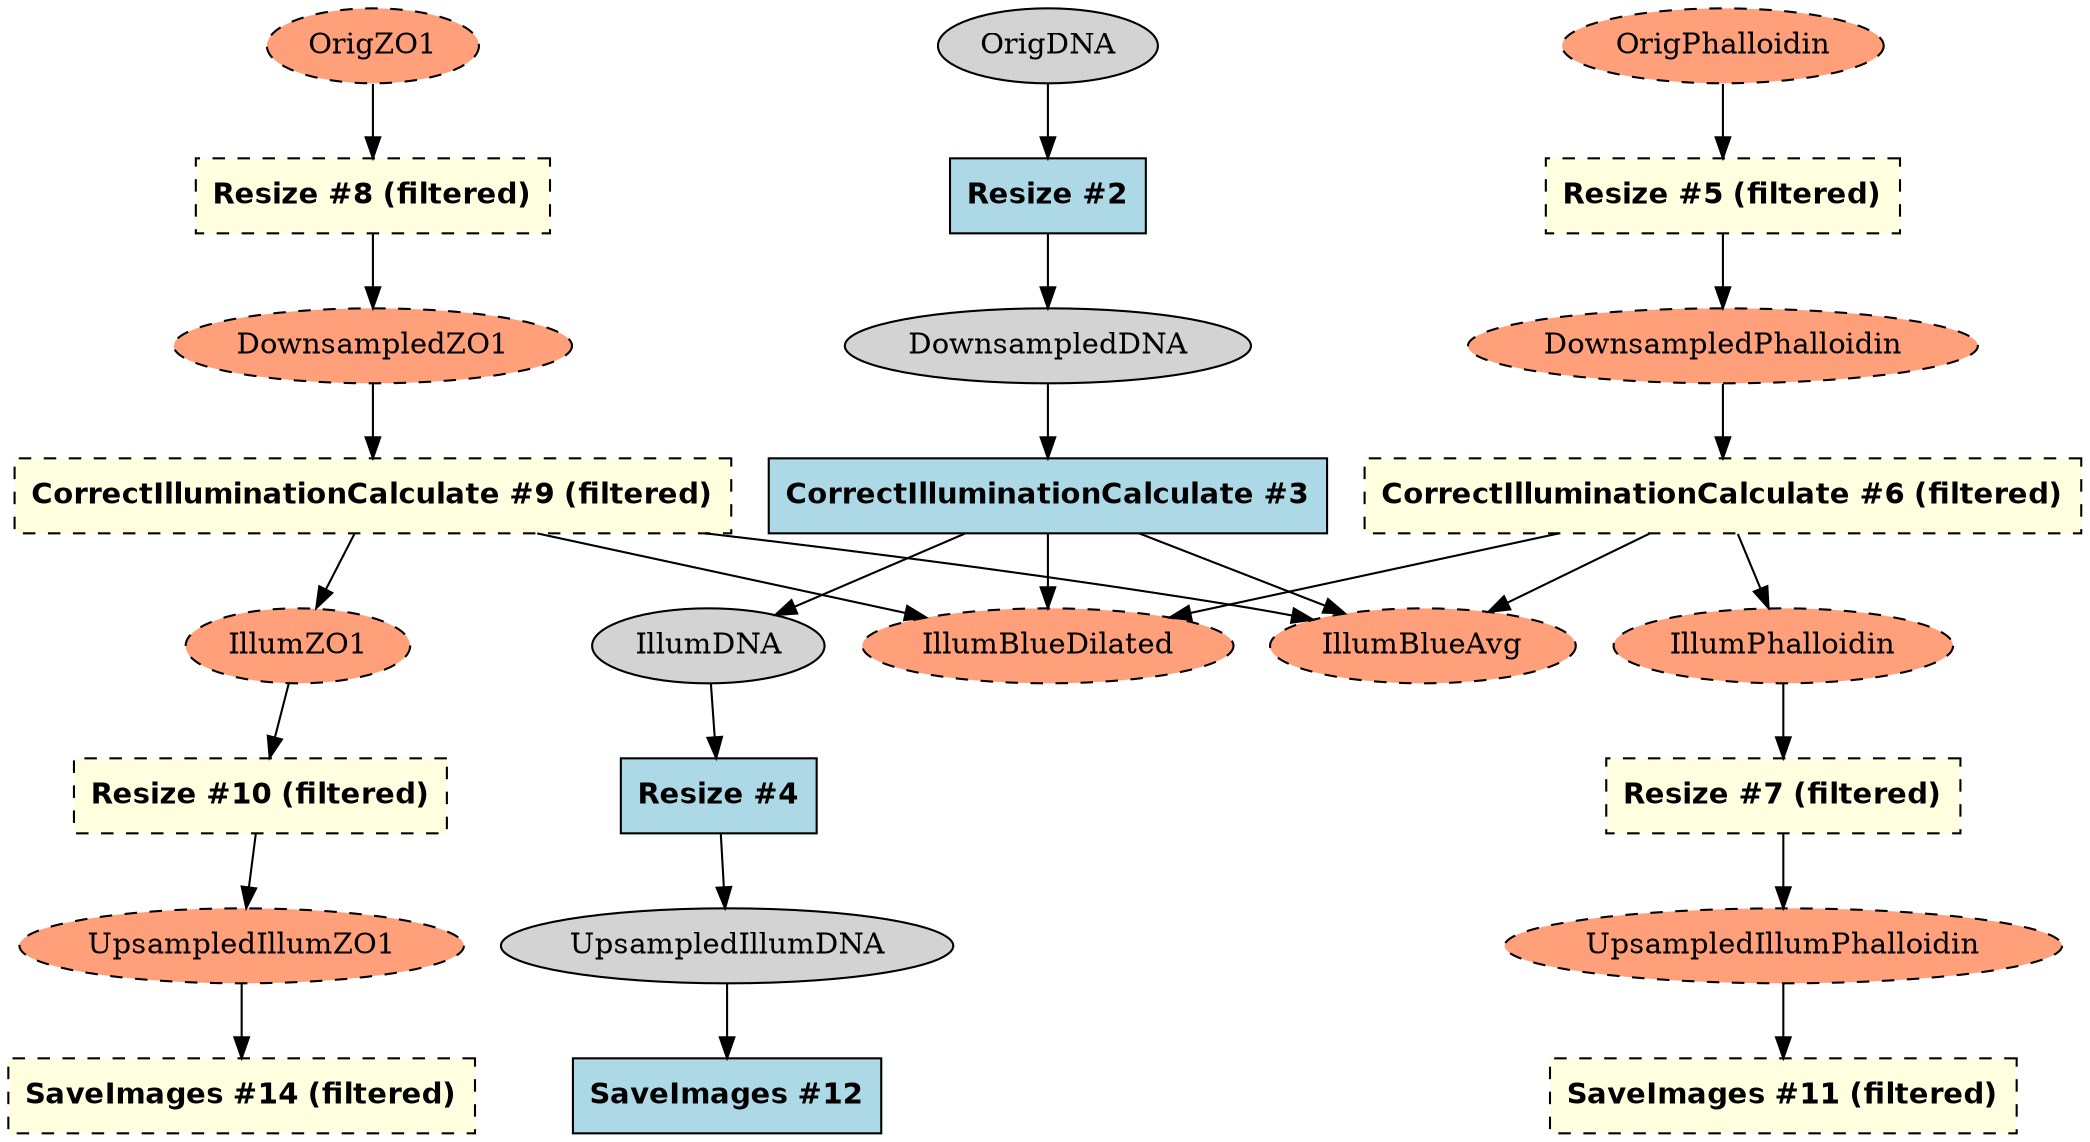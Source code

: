 strict digraph {
CorrectIlluminationCalculate_2ab137a7 [type=module, label="CorrectIlluminationCalculate #6 (filtered)", module_name=CorrectIlluminationCalculate, module_num=6, original_num=6, stable_id="CorrectIlluminationCalculate_2ab137a7", enabled=True, filtered=True, shape=box, style="filled,dashed", fontname="Helvetica-Bold", fillcolor=lightyellow];
CorrectIlluminationCalculate_cd0871b [type=module, label="CorrectIlluminationCalculate #9 (filtered)", module_name=CorrectIlluminationCalculate, module_num=9, original_num=9, stable_id="CorrectIlluminationCalculate_cd0871b", enabled=True, filtered=True, shape=box, style="filled,dashed", fontname="Helvetica-Bold", fillcolor=lightyellow];
CorrectIlluminationCalculate_e3750f2a [type=module, label="CorrectIlluminationCalculate #3", module_name=CorrectIlluminationCalculate, module_num=3, original_num=3, stable_id="CorrectIlluminationCalculate_e3750f2a", enabled=True, shape=box, style=filled, fontname="Helvetica-Bold", fillcolor=lightblue];
Resize_32606b38 [type=module, label="Resize #2", module_name=Resize, module_num=2, original_num=2, stable_id="Resize_32606b38", enabled=True, shape=box, style=filled, fontname="Helvetica-Bold", fillcolor=lightblue];
Resize_6f9ec43f [type=module, label="Resize #10 (filtered)", module_name=Resize, module_num=10, original_num=10, stable_id="Resize_6f9ec43f", enabled=True, filtered=True, shape=box, style="filled,dashed", fontname="Helvetica-Bold", fillcolor=lightyellow];
Resize_9779805 [type=module, label="Resize #5 (filtered)", module_name=Resize, module_num=5, original_num=5, stable_id="Resize_9779805", enabled=True, filtered=True, shape=box, style="filled,dashed", fontname="Helvetica-Bold", fillcolor=lightyellow];
Resize_a3b11500 [type=module, label="Resize #4", module_name=Resize, module_num=4, original_num=4, stable_id="Resize_a3b11500", enabled=True, shape=box, style=filled, fontname="Helvetica-Bold", fillcolor=lightblue];
Resize_b00c8387 [type=module, label="Resize #8 (filtered)", module_name=Resize, module_num=8, original_num=8, stable_id="Resize_b00c8387", enabled=True, filtered=True, shape=box, style="filled,dashed", fontname="Helvetica-Bold", fillcolor=lightyellow];
Resize_fd94763b [type=module, label="Resize #7 (filtered)", module_name=Resize, module_num=7, original_num=7, stable_id="Resize_fd94763b", enabled=True, filtered=True, shape=box, style="filled,dashed", fontname="Helvetica-Bold", fillcolor=lightyellow];
SaveImages_392621f0 [type=module, label="SaveImages #11 (filtered)", module_name=SaveImages, module_num=11, original_num=11, stable_id="SaveImages_392621f0", enabled=True, filtered=True, shape=box, style="filled,dashed", fontname="Helvetica-Bold", fillcolor=lightyellow];
SaveImages_46180921 [type=module, label="SaveImages #14 (filtered)", module_name=SaveImages, module_num=14, original_num=14, stable_id="SaveImages_46180921", enabled=True, filtered=True, shape=box, style="filled,dashed", fontname="Helvetica-Bold", fillcolor=lightyellow];
SaveImages_4cf7a938 [type=module, label="SaveImages #12", module_name=SaveImages, module_num=12, original_num=12, stable_id="SaveImages_4cf7a938", enabled=True, shape=box, style=filled, fontname="Helvetica-Bold", fillcolor=lightblue];
image__DownsampledDNA [type=image, label=DownsampledDNA, shape=ellipse, style=filled, fillcolor=lightgray];
image__DownsampledPhalloidin [type=image, label=DownsampledPhalloidin, filtered=True, shape=ellipse, style="filled,dashed", fillcolor=lightsalmon];
image__DownsampledZO1 [type=image, label=DownsampledZO1, filtered=True, shape=ellipse, style="filled,dashed", fillcolor=lightsalmon];
image__IllumBlueAvg [type=image, label=IllumBlueAvg, filtered=True, shape=ellipse, style="filled,dashed", fillcolor=lightsalmon];
image__IllumBlueDilated [type=image, label=IllumBlueDilated, filtered=True, shape=ellipse, style="filled,dashed", fillcolor=lightsalmon];
image__IllumDNA [type=image, label=IllumDNA, shape=ellipse, style=filled, fillcolor=lightgray];
image__IllumPhalloidin [type=image, label=IllumPhalloidin, filtered=True, shape=ellipse, style="filled,dashed", fillcolor=lightsalmon];
image__IllumZO1 [type=image, label=IllumZO1, filtered=True, shape=ellipse, style="filled,dashed", fillcolor=lightsalmon];
image__OrigDNA [type=image, label=OrigDNA, shape=ellipse, style=filled, fillcolor=lightgray];
image__OrigPhalloidin [type=image, label=OrigPhalloidin, filtered=True, shape=ellipse, style="filled,dashed", fillcolor=lightsalmon];
image__OrigZO1 [type=image, label=OrigZO1, filtered=True, shape=ellipse, style="filled,dashed", fillcolor=lightsalmon];
image__UpsampledIllumDNA [type=image, label=UpsampledIllumDNA, shape=ellipse, style=filled, fillcolor=lightgray];
image__UpsampledIllumPhalloidin [type=image, label=UpsampledIllumPhalloidin, filtered=True, shape=ellipse, style="filled,dashed", fillcolor=lightsalmon];
image__UpsampledIllumZO1 [type=image, label=UpsampledIllumZO1, filtered=True, shape=ellipse, style="filled,dashed", fillcolor=lightsalmon];
CorrectIlluminationCalculate_2ab137a7 -> image__IllumBlueAvg [type="image_output"];
CorrectIlluminationCalculate_2ab137a7 -> image__IllumBlueDilated [type="image_output"];
CorrectIlluminationCalculate_2ab137a7 -> image__IllumPhalloidin [type="image_output"];
CorrectIlluminationCalculate_cd0871b -> image__IllumBlueAvg [type="image_output"];
CorrectIlluminationCalculate_cd0871b -> image__IllumBlueDilated [type="image_output"];
CorrectIlluminationCalculate_cd0871b -> image__IllumZO1 [type="image_output"];
CorrectIlluminationCalculate_e3750f2a -> image__IllumBlueAvg [type="image_output"];
CorrectIlluminationCalculate_e3750f2a -> image__IllumBlueDilated [type="image_output"];
CorrectIlluminationCalculate_e3750f2a -> image__IllumDNA [type="image_output"];
Resize_32606b38 -> image__DownsampledDNA [type="image_output"];
Resize_6f9ec43f -> image__UpsampledIllumZO1 [type="image_output"];
Resize_9779805 -> image__DownsampledPhalloidin [type="image_output"];
Resize_a3b11500 -> image__UpsampledIllumDNA [type="image_output"];
Resize_b00c8387 -> image__DownsampledZO1 [type="image_output"];
Resize_fd94763b -> image__UpsampledIllumPhalloidin [type="image_output"];
image__DownsampledDNA -> CorrectIlluminationCalculate_e3750f2a [type="image_input"];
image__DownsampledPhalloidin -> CorrectIlluminationCalculate_2ab137a7 [type="image_input"];
image__DownsampledZO1 -> CorrectIlluminationCalculate_cd0871b [type="image_input"];
image__IllumDNA -> Resize_a3b11500 [type="image_input"];
image__IllumPhalloidin -> Resize_fd94763b [type="image_input"];
image__IllumZO1 -> Resize_6f9ec43f [type="image_input"];
image__OrigDNA -> Resize_32606b38 [type="image_input"];
image__OrigPhalloidin -> Resize_9779805 [type="image_input"];
image__OrigZO1 -> Resize_b00c8387 [type="image_input"];
image__UpsampledIllumDNA -> SaveImages_4cf7a938 [type="image_input"];
image__UpsampledIllumPhalloidin -> SaveImages_392621f0 [type="image_input"];
image__UpsampledIllumZO1 -> SaveImages_46180921 [type="image_input"];
}
